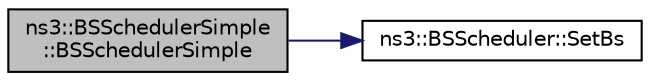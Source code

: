 digraph "ns3::BSSchedulerSimple::BSSchedulerSimple"
{
 // LATEX_PDF_SIZE
  edge [fontname="Helvetica",fontsize="10",labelfontname="Helvetica",labelfontsize="10"];
  node [fontname="Helvetica",fontsize="10",shape=record];
  rankdir="LR";
  Node1 [label="ns3::BSSchedulerSimple\l::BSSchedulerSimple",height=0.2,width=0.4,color="black", fillcolor="grey75", style="filled", fontcolor="black",tooltip=" "];
  Node1 -> Node2 [color="midnightblue",fontsize="10",style="solid",fontname="Helvetica"];
  Node2 [label="ns3::BSScheduler::SetBs",height=0.2,width=0.4,color="black", fillcolor="white", style="filled",URL="$classns3_1_1_b_s_scheduler.html#a64cd43d547d218965cfe03892bdda4f0",tooltip="Set the base station."];
}
